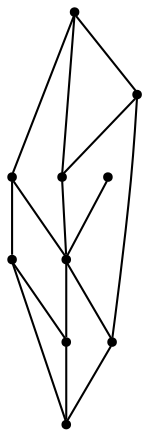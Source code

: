 graph {
  node [shape=point,comment="{\"directed\":false,\"doi\":\"10.1007/978-3-319-50106-2_12\",\"figure\":\"1 (1)\"}"]

  v0 [pos="646.8451668912925,443.66272304807273"]
  v1 [pos="576.2220102347833,447.1482317551354"]
  v2 [pos="576.225746054323,443.66272304807273"]
  v3 [pos="505.59783616359096,443.66272304807273"]
  v4 [pos="646.8457709812607,376.52691034353745"]
  v5 [pos="646.8457709812607,517.7728597239291"]
  v6 [pos="576.2209451287869,517.7728597239291"]
  v7 [pos="576.2209451287869,376.52691034353745"]
  v8 [pos="505.59722412507057,517.7728597239291"]
  v9 [pos="505.59722412507057,376.52691034353745"]

  v8 -- v6 [id="-4",pos="505.59722412507057,517.7728597239291 576.2209451287869,517.7728597239291 576.2209451287869,517.7728597239291 576.2209451287869,517.7728597239291"]
  v6 -- v5 [id="-5",pos="576.2209451287869,517.7728597239291 646.8457709812607,517.7728597239291 646.8457709812607,517.7728597239291 646.8457709812607,517.7728597239291"]
  v9 -- v7 [id="-6",pos="505.59722412507057,376.52691034353745 576.2209451287869,376.52691034353745 576.2209451287869,376.52691034353745 576.2209451287869,376.52691034353745"]
  v7 -- v4 [id="-7",pos="576.2209451287869,376.52691034353745 646.8457709812607,376.52691034353745 646.8457709812607,376.52691034353745 646.8457709812607,376.52691034353745"]
  v8 -- v9 [id="-11",pos="505.59722412507057,517.7728597239291 505.59722412507057,376.52691034353745 505.59722412507057,376.52691034353745 505.59722412507057,376.52691034353745"]
  v8 -- v3 [id="-60",pos="505.59722412507057,517.7728597239291 505.59783616359096,443.66272304807273 505.59783616359096,443.66272304807273 505.59783616359096,443.66272304807273"]
  v9 -- v3 [id="-79",pos="505.59722412507057,376.52691034353745 505.59783616359096,443.66272304807273 505.59783616359096,443.66272304807273 505.59783616359096,443.66272304807273"]
  v3 -- v2 [id="-162",pos="505.59783616359096,443.66272304807273 576.225746054323,443.66272304807273 576.225746054323,443.66272304807273 576.225746054323,443.66272304807273"]
  v2 -- v7 [id="-178",pos="576.225746054323,443.66272304807273 576.2209451287869,376.52691034353745 576.2209451287869,376.52691034353745 576.2209451287869,376.52691034353745"]
  v6 -- v2 [id="-181",pos="576.2209451287869,517.7728597239291 576.225746054323,443.66272304807273 576.225746054323,443.66272304807273 576.225746054323,443.66272304807273"]
  v2 -- v0 [id="-206",pos="576.225746054323,443.66272304807273 646.8451668912925,443.66272304807273 646.8451668912925,443.66272304807273 646.8451668912925,443.66272304807273"]
  v0 -- v4 [id="-219",pos="646.8451668912925,443.66272304807273 646.8457709812607,376.52691034353745 646.8457709812607,376.52691034353745 646.8457709812607,376.52691034353745"]
  v5 -- v0 [id="-220",pos="646.8457709812607,517.7728597239291 646.8451668912925,443.66272304807273 646.8451668912925,443.66272304807273 646.8451668912925,443.66272304807273"]
  v5 -- v4 [id="-255",pos="646.8457709812607,517.7728597239291 646.8457709812607,376.52691034353745 646.8457709812607,376.52691034353745 646.8457709812607,376.52691034353745"]
  v1 -- v2 [id="-304",pos="576.2220102347833,447.1482317551354 573.1579546366966,447.44156153098163 570.0783039791694,445.7121367361457 576.225746054323,443.66272304807273"]
}